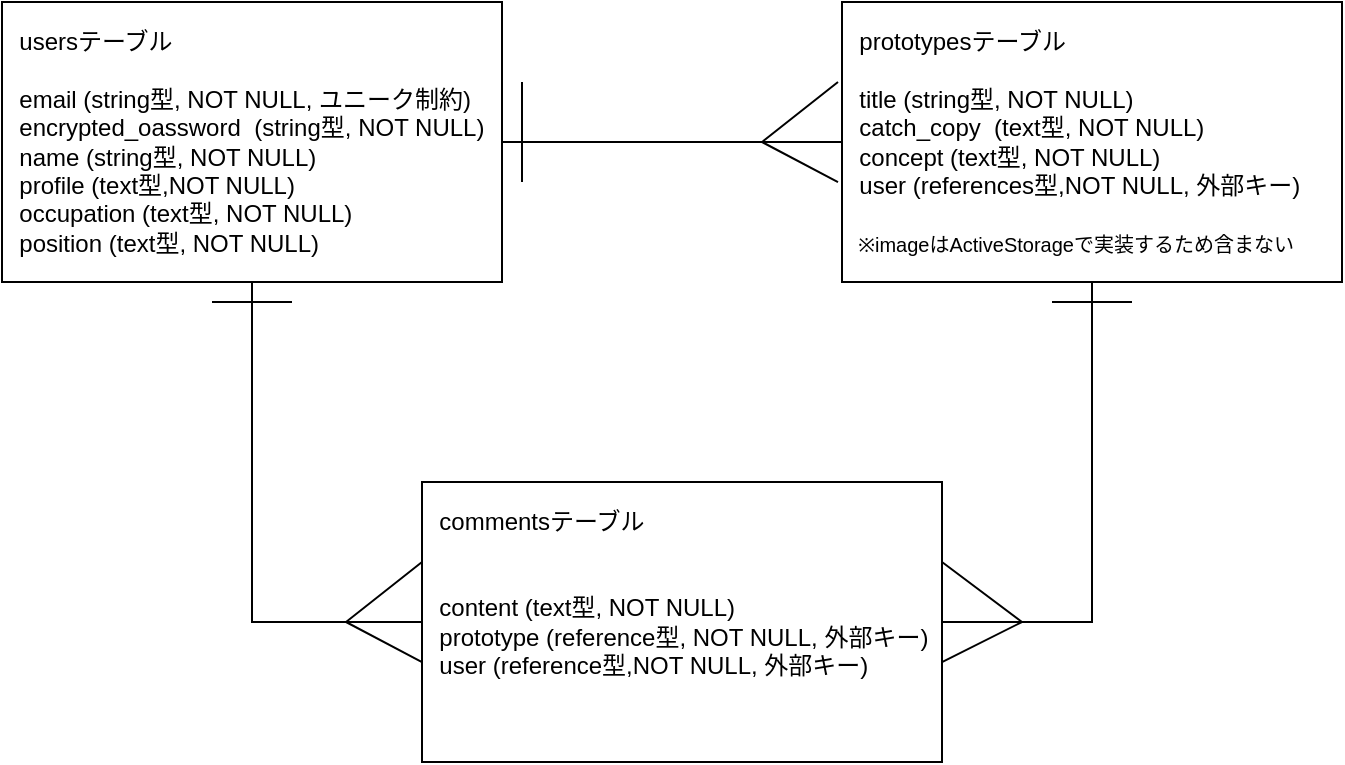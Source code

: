 <mxfile>
    <diagram id="OLB2oM7Z_KMAuHqVvgA6" name="ページ1">
        <mxGraphModel dx="756" dy="472" grid="1" gridSize="10" guides="1" tooltips="1" connect="1" arrows="1" fold="1" page="1" pageScale="1" pageWidth="827" pageHeight="1169" math="0" shadow="0">
            <root>
                <mxCell id="0"/>
                <mxCell id="1" parent="0"/>
                <mxCell id="21" style="edgeStyle=none;html=1;exitX=1;exitY=0.5;exitDx=0;exitDy=0;fontSize=10;entryX=0;entryY=0.5;entryDx=0;entryDy=0;strokeColor=none;" edge="1" parent="1" source="15" target="19">
                    <mxGeometry relative="1" as="geometry">
                        <mxPoint x="490" y="190" as="targetPoint"/>
                    </mxGeometry>
                </mxCell>
                <mxCell id="15" value="&amp;nbsp; usersテーブル&lt;br&gt;&lt;br&gt;&amp;nbsp; email (string型, NOT NULL, ユニーク制約)&lt;br&gt;&amp;nbsp; encrypted_oassword&amp;nbsp; (string型, NOT NULL)&lt;br&gt;&amp;nbsp; name (string型, NOT NULL)&lt;br&gt;&amp;nbsp; profile (text型,NOT NULL)&lt;br&gt;&amp;nbsp; occupation (text型, NOT NULL)&lt;br&gt;&amp;nbsp; position (text型, NOT NULL)" style="whiteSpace=wrap;html=1;align=left;" vertex="1" parent="1">
                    <mxGeometry x="110" y="120" width="250" height="140" as="geometry"/>
                </mxCell>
                <mxCell id="19" value="&amp;nbsp; prototypesテーブル&lt;br&gt;&lt;br&gt;&amp;nbsp; title (string型, NOT NULL)&lt;br&gt;&amp;nbsp; catch_copy&amp;nbsp; (text型, NOT NULL)&lt;br&gt;&amp;nbsp; concept (text型, NOT NULL)&lt;br&gt;&amp;nbsp; user (references型,NOT NULL, 外部キー)&lt;br&gt;&amp;nbsp;&lt;br&gt;&amp;nbsp;&lt;font style=&quot;font-size: 10px&quot;&gt; ※imageはActiveStorageで実装するため含まない&lt;/font&gt;" style="whiteSpace=wrap;html=1;align=left;" vertex="1" parent="1">
                    <mxGeometry x="530" y="120" width="250" height="140" as="geometry"/>
                </mxCell>
                <mxCell id="20" value="&amp;nbsp; commentsテーブル&lt;br&gt;&lt;br&gt;&amp;nbsp;&amp;nbsp;&lt;br&gt;&amp;nbsp; content (text型, NOT NULL)&lt;br&gt;&amp;nbsp; prototype (reference型, NOT NULL, 外部キー)&lt;br&gt;&amp;nbsp; user (reference型,NOT NULL, 外部キー)&lt;br&gt;&amp;nbsp;&amp;nbsp;&lt;br&gt;&amp;nbsp;&amp;nbsp;" style="whiteSpace=wrap;html=1;align=left;" vertex="1" parent="1">
                    <mxGeometry x="320" y="360" width="260" height="140" as="geometry"/>
                </mxCell>
                <mxCell id="23" value="" style="endArrow=none;html=1;fontSize=10;exitX=1;exitY=0.5;exitDx=0;exitDy=0;entryX=0;entryY=0.5;entryDx=0;entryDy=0;" edge="1" parent="1" source="15" target="19">
                    <mxGeometry width="50" height="50" relative="1" as="geometry">
                        <mxPoint x="430" y="280" as="sourcePoint"/>
                        <mxPoint x="480" y="230" as="targetPoint"/>
                    </mxGeometry>
                </mxCell>
                <mxCell id="24" value="" style="endArrow=none;html=1;fontSize=10;exitX=0.5;exitY=1;exitDx=0;exitDy=0;entryX=0;entryY=0.5;entryDx=0;entryDy=0;rounded=0;" edge="1" parent="1" source="15" target="20">
                    <mxGeometry width="50" height="50" relative="1" as="geometry">
                        <mxPoint x="430" y="280" as="sourcePoint"/>
                        <mxPoint x="480" y="230" as="targetPoint"/>
                        <Array as="points">
                            <mxPoint x="235" y="430"/>
                        </Array>
                    </mxGeometry>
                </mxCell>
                <mxCell id="25" value="" style="endArrow=none;html=1;rounded=0;fontSize=10;entryX=0.5;entryY=1;entryDx=0;entryDy=0;exitX=1;exitY=0.5;exitDx=0;exitDy=0;" edge="1" parent="1" source="20" target="19">
                    <mxGeometry width="50" height="50" relative="1" as="geometry">
                        <mxPoint x="430" y="280" as="sourcePoint"/>
                        <mxPoint x="480" y="230" as="targetPoint"/>
                        <Array as="points">
                            <mxPoint x="655" y="430"/>
                        </Array>
                    </mxGeometry>
                </mxCell>
                <mxCell id="26" value="" style="endArrow=none;html=1;rounded=0;fontSize=10;" edge="1" parent="1">
                    <mxGeometry width="50" height="50" relative="1" as="geometry">
                        <mxPoint x="370" y="210" as="sourcePoint"/>
                        <mxPoint x="370" y="160" as="targetPoint"/>
                        <Array as="points">
                            <mxPoint x="370" y="180"/>
                        </Array>
                    </mxGeometry>
                </mxCell>
                <mxCell id="27" value="" style="endArrow=none;html=1;rounded=0;fontSize=10;exitX=-0.008;exitY=0.643;exitDx=0;exitDy=0;exitPerimeter=0;" edge="1" parent="1" source="19">
                    <mxGeometry width="50" height="50" relative="1" as="geometry">
                        <mxPoint x="500" y="190" as="sourcePoint"/>
                        <mxPoint x="528" y="160" as="targetPoint"/>
                        <Array as="points">
                            <mxPoint x="490" y="190"/>
                        </Array>
                    </mxGeometry>
                </mxCell>
                <mxCell id="28" value="" style="endArrow=none;html=1;rounded=0;fontSize=10;" edge="1" parent="1">
                    <mxGeometry width="50" height="50" relative="1" as="geometry">
                        <mxPoint x="215" y="270" as="sourcePoint"/>
                        <mxPoint x="255" y="270" as="targetPoint"/>
                        <Array as="points"/>
                    </mxGeometry>
                </mxCell>
                <mxCell id="31" value="" style="endArrow=none;html=1;rounded=0;fontSize=10;" edge="1" parent="1">
                    <mxGeometry width="50" height="50" relative="1" as="geometry">
                        <mxPoint x="635" y="270" as="sourcePoint"/>
                        <mxPoint x="675" y="270" as="targetPoint"/>
                        <Array as="points"/>
                    </mxGeometry>
                </mxCell>
                <mxCell id="32" value="" style="endArrow=none;html=1;rounded=0;fontSize=10;exitX=-0.008;exitY=0.643;exitDx=0;exitDy=0;exitPerimeter=0;" edge="1" parent="1">
                    <mxGeometry width="50" height="50" relative="1" as="geometry">
                        <mxPoint x="320" y="450.02" as="sourcePoint"/>
                        <mxPoint x="320" y="400" as="targetPoint"/>
                        <Array as="points">
                            <mxPoint x="282" y="430"/>
                        </Array>
                    </mxGeometry>
                </mxCell>
                <mxCell id="33" value="" style="endArrow=none;html=1;rounded=0;fontSize=10;exitX=-0.008;exitY=0.643;exitDx=0;exitDy=0;exitPerimeter=0;" edge="1" parent="1">
                    <mxGeometry width="50" height="50" relative="1" as="geometry">
                        <mxPoint x="580" y="450.02" as="sourcePoint"/>
                        <mxPoint x="580" y="400" as="targetPoint"/>
                        <Array as="points">
                            <mxPoint x="620" y="430"/>
                        </Array>
                    </mxGeometry>
                </mxCell>
            </root>
        </mxGraphModel>
    </diagram>
</mxfile>
